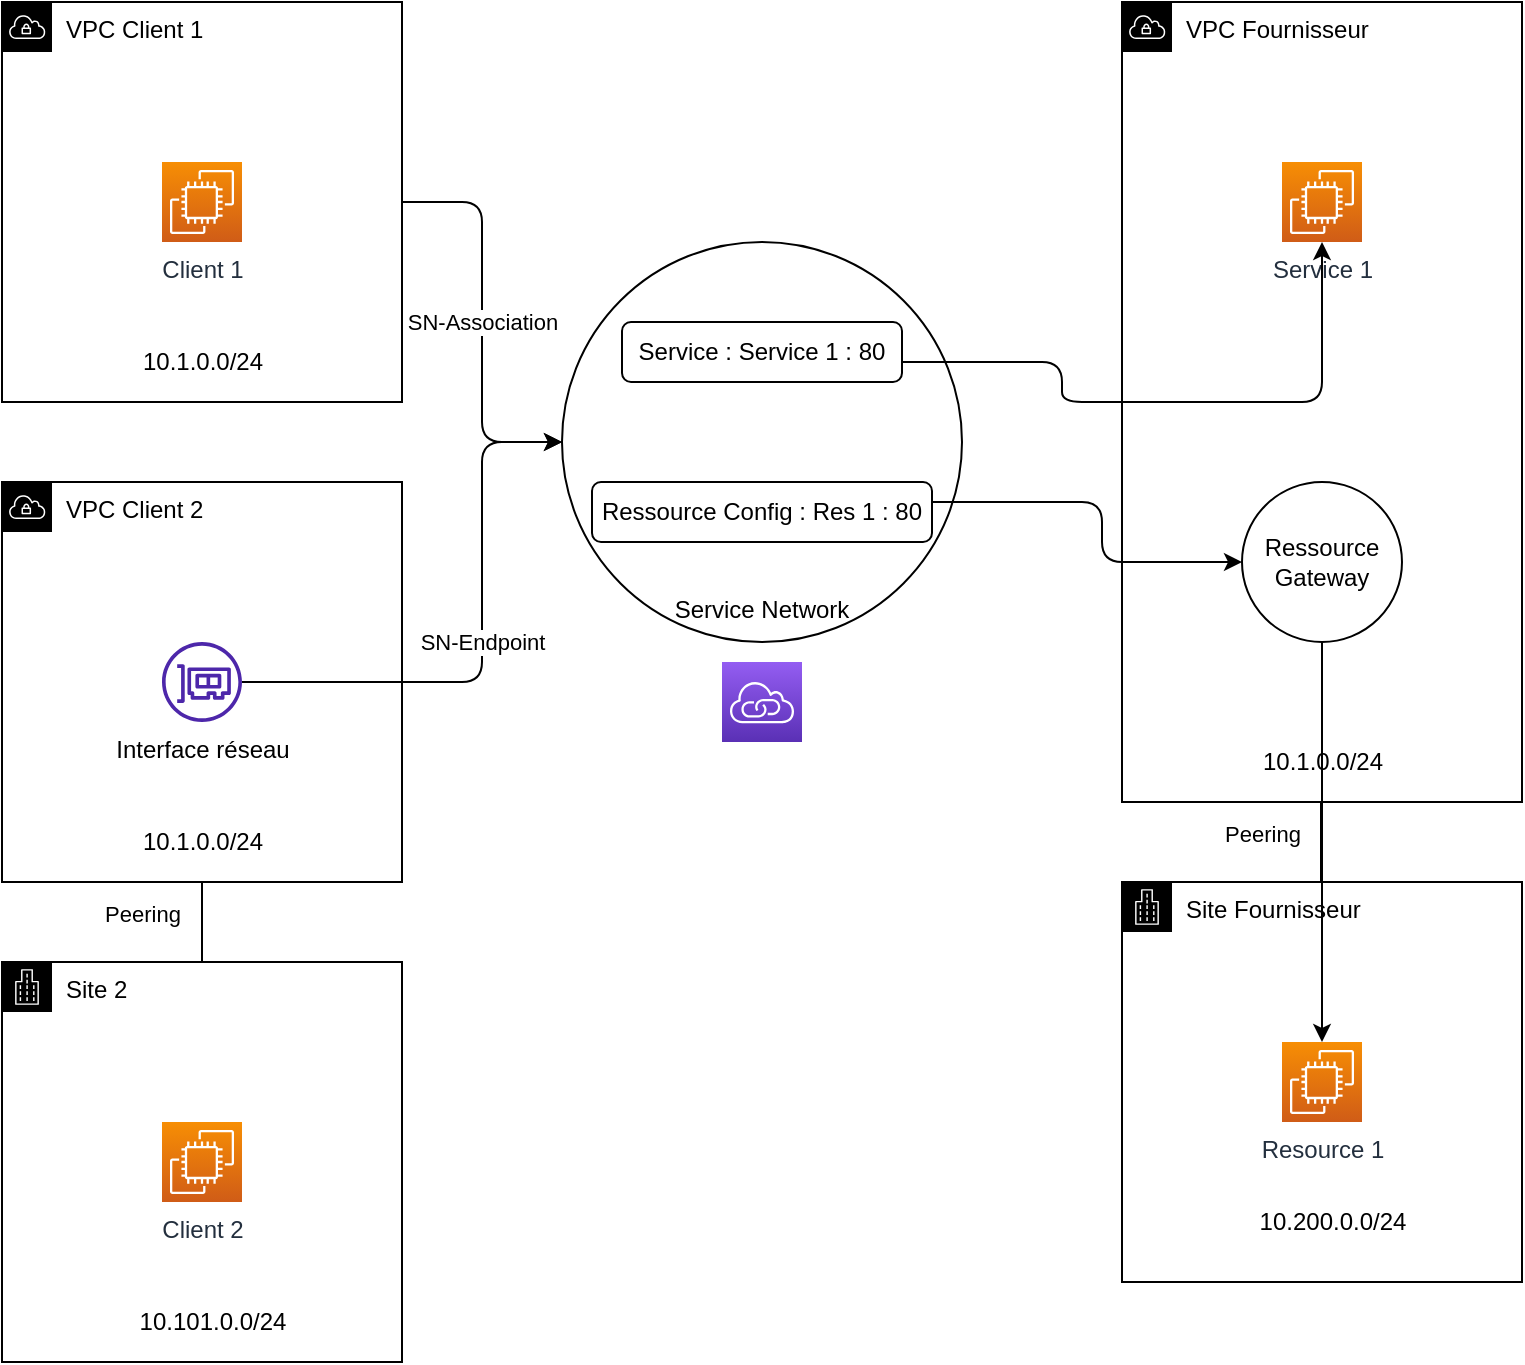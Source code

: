 <mxfile version="21.7.4" type="device">
  <diagram id="architecture" name="Page-1">
    <mxGraphModel dx="2074" dy="1154" grid="1" gridSize="10" guides="1" tooltips="1" connect="1" arrows="1" fold="1" page="1" pageScale="1" pageWidth="1100" pageHeight="850" math="0" shadow="0">
      <root>
        <mxCell id="0" />
        <mxCell id="1" parent="0" />
        <mxCell id="vpc1" value="VPC Client 1" style="points=[[0,0],[0.25,0],[0.5,0],[0.75,0],[1,0],[1,0.25],[1,0.5],[1,0.75],[1,1],[0.75,1],[0.5,1],[0.25,1],[0,1],[0,0.75],[0,0.5],[0,0.25]];outlineConnect=0;gradientColor=none;html=1;whiteSpace=wrap;fontSize=12;fontStyle=0;container=1;pointerEvents=0;collapsible=0;recursiveResize=0;shape=mxgraph.aws4.group;grIcon=mxgraph.aws4.group_vpc;verticalAlign=top;align=left;spacingLeft=30;dashed=0;" parent="1" vertex="1">
          <mxGeometry x="40" y="40" width="200" height="200" as="geometry" />
        </mxCell>
        <mxCell id="client1" value="Client 1" style="sketch=0;points=[[0,0,0],[0.25,0,0],[0.5,0,0],[0.75,0,0],[1,0,0],[0,1,0],[0.25,1,0],[0.5,1,0],[0.75,1,0],[1,1,0],[0,0.25,0],[0,0.5,0],[0,0.75,0],[1,0.25,0],[1,0.5,0],[1,0.75,0]];outlineConnect=0;fontColor=#232F3E;gradientColor=#F78E04;gradientDirection=north;fillColor=#D05C17;strokeColor=#ffffff;dashed=0;verticalLabelPosition=bottom;verticalAlign=top;align=center;html=1;fontSize=12;fontStyle=0;aspect=fixed;shape=mxgraph.aws4.resourceIcon;resIcon=mxgraph.aws4.ec2;" parent="vpc1" vertex="1">
          <mxGeometry x="80" y="80" width="40" height="40" as="geometry" />
        </mxCell>
        <mxCell id="vpc1_cidr" value="10.1.0.0/24" style="text;html=1;align=center;verticalAlign=middle;resizable=0;points=[];autosize=1;" parent="vpc1" vertex="1">
          <mxGeometry x="60" y="170" width="80" height="20" as="geometry" />
        </mxCell>
        <mxCell id="vpc2" value="VPC Client 2" style="points=[[0,0],[0.25,0],[0.5,0],[0.75,0],[1,0],[1,0.25],[1,0.5],[1,0.75],[1,1],[0.75,1],[0.5,1],[0.25,1],[0,1],[0,0.75],[0,0.5],[0,0.25]];outlineConnect=0;gradientColor=none;html=1;whiteSpace=wrap;fontSize=12;fontStyle=0;container=1;pointerEvents=0;collapsible=0;recursiveResize=0;shape=mxgraph.aws4.group;grIcon=mxgraph.aws4.group_vpc;verticalAlign=top;align=left;spacingLeft=30;dashed=0;" parent="1" vertex="1">
          <mxGeometry x="40" y="280" width="200" height="200" as="geometry" />
        </mxCell>
        <mxCell id="interface" value="Interface réseau" style="sketch=0;outlineConnect=0;gradientColor=none;fillColor=#4D27AA;strokeColor=none;dashed=0;verticalLabelPosition=bottom;verticalAlign=top;align=center;html=1;fontSize=12;fontStyle=0;aspect=fixed;pointerEvents=1;shape=mxgraph.aws4.elastic_network_interface;" parent="vpc2" vertex="1">
          <mxGeometry x="80" y="80" width="40" height="40" as="geometry" />
        </mxCell>
        <mxCell id="vpc2_cidr" value="10.1.0.0/24" style="text;html=1;align=center;verticalAlign=middle;resizable=0;points=[];autosize=1;" parent="vpc2" vertex="1">
          <mxGeometry x="60" y="170" width="80" height="20" as="geometry" />
        </mxCell>
        <mxCell id="site2" value="Site 2" style="points=[[0,0],[0.25,0],[0.5,0],[0.75,0],[1,0],[1,0.25],[1,0.5],[1,0.75],[1,1],[0.75,1],[0.5,1],[0.25,1],[0,1],[0,0.75],[0,0.5],[0,0.25]];outlineConnect=0;gradientColor=none;html=1;whiteSpace=wrap;fontSize=12;fontStyle=0;container=1;pointerEvents=0;collapsible=0;recursiveResize=0;shape=mxgraph.aws4.group;grIcon=mxgraph.aws4.group_corporate_data_center;verticalAlign=top;align=left;spacingLeft=30;dashed=0;" parent="1" vertex="1">
          <mxGeometry x="40" y="520" width="200" height="200" as="geometry" />
        </mxCell>
        <mxCell id="client2" value="Client 2" style="sketch=0;points=[[0,0,0],[0.25,0,0],[0.5,0,0],[0.75,0,0],[1,0,0],[0,1,0],[0.25,1,0],[0.5,1,0],[0.75,1,0],[1,1,0],[0,0.25,0],[0,0.5,0],[0,0.75,0],[1,0.25,0],[1,0.5,0],[1,0.75,0]];outlineConnect=0;fontColor=#232F3E;gradientColor=#F78E04;gradientDirection=north;fillColor=#D05C17;strokeColor=#ffffff;dashed=0;verticalLabelPosition=bottom;verticalAlign=top;align=center;html=1;fontSize=12;fontStyle=0;aspect=fixed;shape=mxgraph.aws4.resourceIcon;resIcon=mxgraph.aws4.ec2;" parent="site2" vertex="1">
          <mxGeometry x="80" y="80" width="40" height="40" as="geometry" />
        </mxCell>
        <mxCell id="site2_cidr" value="10.101.0.0/24" style="text;html=1;align=center;verticalAlign=middle;resizable=0;points=[];autosize=1;" parent="site2" vertex="1">
          <mxGeometry x="60" y="170" width="90" height="20" as="geometry" />
        </mxCell>
        <mxCell id="servicenet" value="Service Network" style="ellipse;whiteSpace=wrap;html=1;aspect=fixed;verticalAlign=bottom;spacingBottom=7;" parent="1" vertex="1">
          <mxGeometry x="320" y="160" width="200" height="200" as="geometry" />
        </mxCell>
        <mxCell id="service_config1" value="Service : Service 1 : 80" style="rounded=1;whiteSpace=wrap;html=1;" parent="1" vertex="1">
          <mxGeometry x="350" y="200" width="140" height="30" as="geometry" />
        </mxCell>
        <mxCell id="res_config" value="Ressource Config : Res 1 : 80" style="rounded=1;whiteSpace=wrap;html=1;" parent="1" vertex="1">
          <mxGeometry x="335" y="280" width="170" height="30" as="geometry" />
        </mxCell>
        <mxCell id="vpc_provider" value="VPC Fournisseur" style="points=[[0,0],[0.25,0],[0.5,0],[0.75,0],[1,0],[1,0.25],[1,0.5],[1,0.75],[1,1],[0.75,1],[0.5,1],[0.25,1],[0,1],[0,0.75],[0,0.5],[0,0.25]];outlineConnect=0;gradientColor=none;html=1;whiteSpace=wrap;fontSize=12;fontStyle=0;container=1;pointerEvents=0;collapsible=0;recursiveResize=0;shape=mxgraph.aws4.group;grIcon=mxgraph.aws4.group_vpc;verticalAlign=top;align=left;spacingLeft=30;dashed=0;" parent="1" vertex="1">
          <mxGeometry x="600" y="40" width="200" height="400" as="geometry" />
        </mxCell>
        <mxCell id="service1" value="Service 1" style="sketch=0;points=[[0,0,0],[0.25,0,0],[0.5,0,0],[0.75,0,0],[1,0,0],[0,1,0],[0.25,1,0],[0.5,1,0],[0.75,1,0],[1,1,0],[0,0.25,0],[0,0.5,0],[0,0.75,0],[1,0.25,0],[1,0.5,0],[1,0.75,0]];outlineConnect=0;fontColor=#232F3E;gradientColor=#F78E04;gradientDirection=north;fillColor=#D05C17;strokeColor=#ffffff;dashed=0;verticalLabelPosition=bottom;verticalAlign=top;align=center;html=1;fontSize=12;fontStyle=0;aspect=fixed;shape=mxgraph.aws4.resourceIcon;resIcon=mxgraph.aws4.ec2;" parent="vpc_provider" vertex="1">
          <mxGeometry x="80" y="80" width="40" height="40" as="geometry" />
        </mxCell>
        <mxCell id="vpc_provider_cidr" value="10.1.0.0/24" style="text;html=1;align=center;verticalAlign=middle;resizable=0;points=[];autosize=1;" parent="vpc_provider" vertex="1">
          <mxGeometry x="60" y="370" width="80" height="20" as="geometry" />
        </mxCell>
        <mxCell id="resgate" value="Ressource&#xa;Gateway" style="ellipse;whiteSpace=wrap;html=1;aspect=fixed;" parent="1" vertex="1">
          <mxGeometry x="660" y="280" width="80" height="80" as="geometry" />
        </mxCell>
        <mxCell id="site_provider" value="Site Fournisseur" style="points=[[0,0],[0.25,0],[0.5,0],[0.75,0],[1,0],[1,0.25],[1,0.5],[1,0.75],[1,1],[0.75,1],[0.5,1],[0.25,1],[0,1],[0,0.75],[0,0.5],[0,0.25]];outlineConnect=0;gradientColor=none;html=1;whiteSpace=wrap;fontSize=12;fontStyle=0;container=1;pointerEvents=0;collapsible=0;recursiveResize=0;shape=mxgraph.aws4.group;grIcon=mxgraph.aws4.group_corporate_data_center;verticalAlign=top;align=left;spacingLeft=30;dashed=0;" parent="1" vertex="1">
          <mxGeometry x="600" y="480" width="200" height="200" as="geometry" />
        </mxCell>
        <mxCell id="resource1" value="Resource 1" style="sketch=0;points=[[0,0,0],[0.25,0,0],[0.5,0,0],[0.75,0,0],[1,0,0],[0,1,0],[0.25,1,0],[0.5,1,0],[0.75,1,0],[1,1,0],[0,0.25,0],[0,0.5,0],[0,0.75,0],[1,0.25,0],[1,0.5,0],[1,0.75,0]];outlineConnect=0;fontColor=#232F3E;gradientColor=#F78E04;gradientDirection=north;fillColor=#D05C17;strokeColor=#ffffff;dashed=0;verticalLabelPosition=bottom;verticalAlign=top;align=center;html=1;fontSize=12;fontStyle=0;aspect=fixed;shape=mxgraph.aws4.resourceIcon;resIcon=mxgraph.aws4.ec2;" parent="site_provider" vertex="1">
          <mxGeometry x="80" y="80" width="40" height="40" as="geometry" />
        </mxCell>
        <mxCell id="site_provider_cidr" value="10.200.0.0/24" style="text;html=1;align=center;verticalAlign=middle;resizable=0;points=[];autosize=1;" parent="site_provider" vertex="1">
          <mxGeometry x="60" y="160" width="90" height="20" as="geometry" />
        </mxCell>
        <mxCell id="conn1" value="SN-Association" style="endArrow=classic;html=1;edgeStyle=orthogonalEdgeStyle;" parent="1" source="vpc1" target="servicenet" edge="1">
          <mxGeometry relative="1" as="geometry" />
        </mxCell>
        <mxCell id="conn2" value="SN-Endpoint" style="endArrow=classic;html=1;edgeStyle=orthogonalEdgeStyle;" parent="1" source="interface" target="servicenet" edge="1">
          <mxGeometry relative="1" as="geometry">
            <Array as="points">
              <mxPoint x="280" y="380" />
              <mxPoint x="280" y="260" />
            </Array>
          </mxGeometry>
        </mxCell>
        <mxCell id="conn3" style="endArrow=classic;html=1;edgeStyle=orthogonalEdgeStyle;" parent="1" source="service_config1" target="service1" edge="1">
          <mxGeometry relative="1" as="geometry">
            <Array as="points">
              <mxPoint x="570" y="220" />
              <mxPoint x="570" y="240" />
              <mxPoint x="700" y="240" />
            </Array>
          </mxGeometry>
        </mxCell>
        <mxCell id="conn4" style="endArrow=classic;html=1;edgeStyle=orthogonalEdgeStyle;" parent="1" source="resgate" target="resource1" edge="1">
          <mxGeometry relative="1" as="geometry" />
        </mxCell>
        <mxCell id="conn5" style="endArrow=classic;html=1;edgeStyle=orthogonalEdgeStyle;" parent="1" source="res_config" target="resgate" edge="1">
          <mxGeometry relative="1" as="geometry">
            <mxPoint x="480" y="255" as="sourcePoint" />
            <Array as="points">
              <mxPoint x="590" y="290" />
              <mxPoint x="590" y="320" />
            </Array>
          </mxGeometry>
        </mxCell>
        <mxCell id="TMKkW1_VTYioh_r0jg68-1" value="" style="endArrow=none;html=1;rounded=0;" edge="1" parent="1" source="site2">
          <mxGeometry width="50" height="50" relative="1" as="geometry">
            <mxPoint x="530" y="620" as="sourcePoint" />
            <mxPoint x="140" y="480" as="targetPoint" />
          </mxGeometry>
        </mxCell>
        <mxCell id="TMKkW1_VTYioh_r0jg68-2" value="Peering" style="edgeLabel;html=1;align=center;verticalAlign=middle;resizable=0;points=[];" vertex="1" connectable="0" parent="TMKkW1_VTYioh_r0jg68-1">
          <mxGeometry x="0.2" y="-2" relative="1" as="geometry">
            <mxPoint x="-32" as="offset" />
          </mxGeometry>
        </mxCell>
        <mxCell id="service_icon" value="" style="sketch=0;points=[[0,0,0],[0.25,0,0],[0.5,0,0],[0.75,0,0],[1,0,0],[0,1,0],[0.25,1,0],[0.5,1,0],[0.75,1,0],[1,1,0],[0,0.25,0],[0,0.5,0],[0,0.75,0],[1,0.25,0],[1,0.5,0],[1,0.75,0]];outlineConnect=0;gradientColor=#945DF2;gradientDirection=north;fillColor=#5A30B5;strokeColor=#ffffff;dashed=0;verticalLabelPosition=bottom;verticalAlign=top;align=center;html=1;fontSize=12;fontStyle=0;aspect=fixed;shape=mxgraph.aws4.resourceIcon;resIcon=mxgraph.aws4.vpc_privatelink;" parent="1" vertex="1">
          <mxGeometry x="400" y="370" width="40" height="40" as="geometry" />
        </mxCell>
        <mxCell id="TMKkW1_VTYioh_r0jg68-3" value="" style="endArrow=none;html=1;rounded=0;" edge="1" parent="1">
          <mxGeometry width="50" height="50" relative="1" as="geometry">
            <mxPoint x="699.5" y="480" as="sourcePoint" />
            <mxPoint x="699.5" y="440" as="targetPoint" />
          </mxGeometry>
        </mxCell>
        <mxCell id="TMKkW1_VTYioh_r0jg68-4" value="Peering" style="edgeLabel;html=1;align=center;verticalAlign=middle;resizable=0;points=[];" vertex="1" connectable="0" parent="TMKkW1_VTYioh_r0jg68-3">
          <mxGeometry x="0.2" y="-2" relative="1" as="geometry">
            <mxPoint x="-32" as="offset" />
          </mxGeometry>
        </mxCell>
      </root>
    </mxGraphModel>
  </diagram>
</mxfile>
